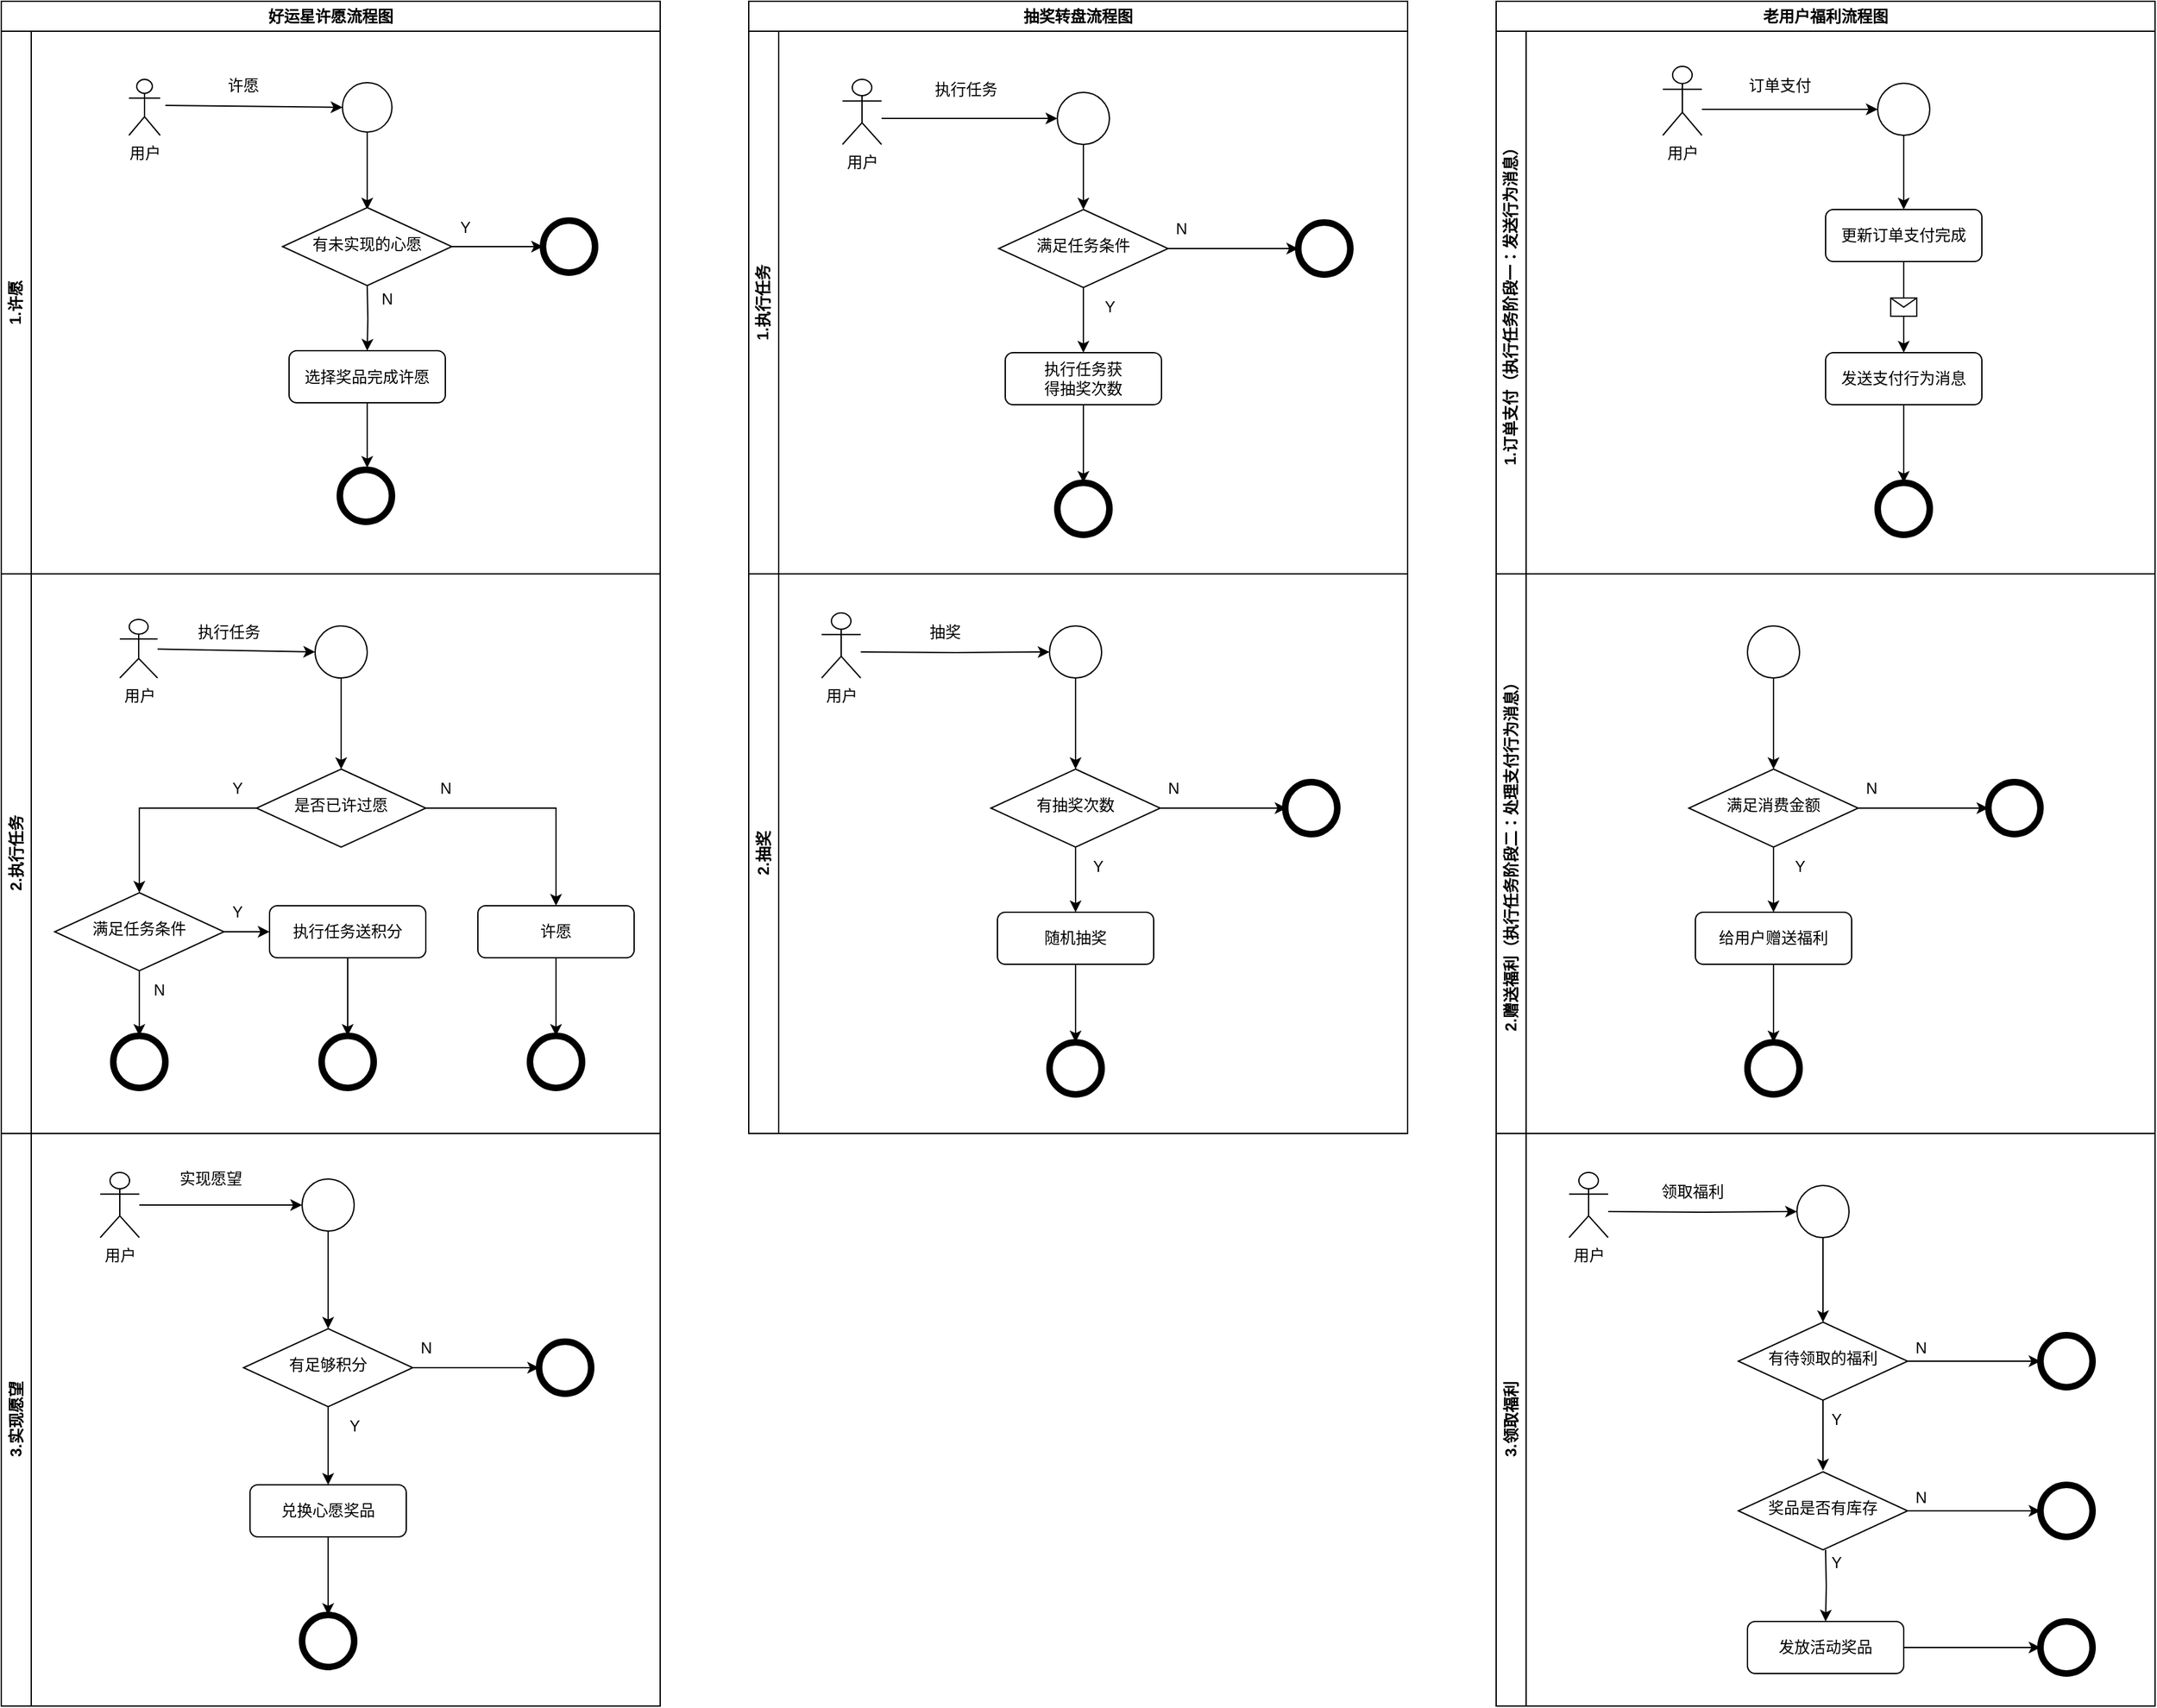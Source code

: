 <mxfile version="20.8.16" type="device"><diagram id="C5RBs43oDa-KdzZeNtuy" name="Page-1"><mxGraphModel dx="1104" dy="516" grid="1" gridSize="10" guides="1" tooltips="1" connect="1" arrows="1" fold="1" page="1" pageScale="1" pageWidth="827" pageHeight="1169" math="0" shadow="0"><root><mxCell id="WIyWlLk6GJQsqaUBKTNV-0"/><mxCell id="WIyWlLk6GJQsqaUBKTNV-1" parent="WIyWlLk6GJQsqaUBKTNV-0"/><mxCell id="sejodscWhab1uIIsmsJf-32" value="好运星许愿流程图" style="swimlane;whiteSpace=wrap;html=1;" parent="WIyWlLk6GJQsqaUBKTNV-1" vertex="1"><mxGeometry x="414" width="506" height="1310" as="geometry"/></mxCell><mxCell id="sejodscWhab1uIIsmsJf-33" value="1.许愿" style="swimlane;horizontal=0;whiteSpace=wrap;html=1;" parent="sejodscWhab1uIIsmsJf-32" vertex="1"><mxGeometry y="23" width="506" height="417" as="geometry"/></mxCell><mxCell id="sejodscWhab1uIIsmsJf-0" value="用户" style="shape=umlActor;verticalLabelPosition=bottom;verticalAlign=top;html=1;outlineConnect=0;" parent="sejodscWhab1uIIsmsJf-33" vertex="1"><mxGeometry x="98" y="37" width="24" height="43" as="geometry"/></mxCell><mxCell id="sejodscWhab1uIIsmsJf-10" value="" style="rounded=0;orthogonalLoop=1;jettySize=auto;html=1;entryX=0;entryY=0.5;entryDx=0;entryDy=0;" parent="sejodscWhab1uIIsmsJf-33" target="jD0Op7w2RSoxqqkzYrY1-1" edge="1"><mxGeometry relative="1" as="geometry"><mxPoint x="126" y="57" as="sourcePoint"/><mxPoint x="196" y="107" as="targetPoint"/></mxGeometry></mxCell><mxCell id="sejodscWhab1uIIsmsJf-6" value="" style="edgeStyle=orthogonalEdgeStyle;rounded=0;orthogonalLoop=1;jettySize=auto;html=1;exitX=0.5;exitY=1;exitDx=0;exitDy=0;" parent="sejodscWhab1uIIsmsJf-33" source="jD0Op7w2RSoxqqkzYrY1-1" edge="1"><mxGeometry relative="1" as="geometry"><mxPoint x="281" y="137" as="targetPoint"/><mxPoint x="281" y="87" as="sourcePoint"/></mxGeometry></mxCell><mxCell id="sejodscWhab1uIIsmsJf-11" value="许愿" style="text;html=1;strokeColor=none;fillColor=none;align=center;verticalAlign=middle;whiteSpace=wrap;rounded=0;" parent="sejodscWhab1uIIsmsJf-33" vertex="1"><mxGeometry x="156" y="27" width="60" height="30" as="geometry"/></mxCell><mxCell id="sejodscWhab1uIIsmsJf-12" value="选择奖品完成许愿" style="rounded=1;whiteSpace=wrap;html=1;fontSize=12;glass=0;strokeWidth=1;shadow=0;" parent="sejodscWhab1uIIsmsJf-33" vertex="1"><mxGeometry x="221" y="245.5" width="120" height="40" as="geometry"/></mxCell><mxCell id="sejodscWhab1uIIsmsJf-13" value="" style="edgeStyle=orthogonalEdgeStyle;rounded=0;orthogonalLoop=1;jettySize=auto;html=1;" parent="sejodscWhab1uIIsmsJf-33" target="sejodscWhab1uIIsmsJf-12" edge="1"><mxGeometry relative="1" as="geometry"><mxPoint x="281" y="195.5" as="sourcePoint"/></mxGeometry></mxCell><mxCell id="sejodscWhab1uIIsmsJf-18" value="" style="edgeStyle=orthogonalEdgeStyle;rounded=0;orthogonalLoop=1;jettySize=auto;html=1;" parent="sejodscWhab1uIIsmsJf-33" source="sejodscWhab1uIIsmsJf-12" edge="1"><mxGeometry relative="1" as="geometry"><mxPoint x="281" y="335.5" as="targetPoint"/></mxGeometry></mxCell><mxCell id="sejodscWhab1uIIsmsJf-67" value="" style="edgeStyle=orthogonalEdgeStyle;rounded=0;orthogonalLoop=1;jettySize=auto;html=1;" parent="sejodscWhab1uIIsmsJf-33" source="sejodscWhab1uIIsmsJf-63" edge="1"><mxGeometry relative="1" as="geometry"><mxPoint x="416" y="165.5" as="targetPoint"/></mxGeometry></mxCell><mxCell id="sejodscWhab1uIIsmsJf-63" value="有未实现的心愿" style="rhombus;whiteSpace=wrap;html=1;shadow=0;fontFamily=Helvetica;fontSize=12;align=center;strokeWidth=1;spacing=6;spacingTop=-4;" parent="sejodscWhab1uIIsmsJf-33" vertex="1"><mxGeometry x="216" y="135.5" width="130" height="60" as="geometry"/></mxCell><mxCell id="sejodscWhab1uIIsmsJf-68" value="Y" style="text;html=1;align=center;verticalAlign=middle;resizable=0;points=[];autosize=1;strokeColor=none;fillColor=none;" parent="sejodscWhab1uIIsmsJf-33" vertex="1"><mxGeometry x="341" y="135.5" width="30" height="30" as="geometry"/></mxCell><mxCell id="jD0Op7w2RSoxqqkzYrY1-1" value="" style="shape=ellipse;html=1;dashed=0;whitespace=wrap;aspect=fixed;perimeter=ellipsePerimeter;" parent="sejodscWhab1uIIsmsJf-33" vertex="1"><mxGeometry x="262" y="39.5" width="38" height="38" as="geometry"/></mxCell><mxCell id="jD0Op7w2RSoxqqkzYrY1-2" value="" style="shape=ellipse;html=1;dashed=0;whitespace=wrap;aspect=fixed;strokeWidth=5;perimeter=ellipsePerimeter;" parent="sejodscWhab1uIIsmsJf-33" vertex="1"><mxGeometry x="416" y="145.5" width="40" height="40" as="geometry"/></mxCell><mxCell id="jD0Op7w2RSoxqqkzYrY1-3" value="" style="shape=ellipse;html=1;dashed=0;whitespace=wrap;aspect=fixed;strokeWidth=5;perimeter=ellipsePerimeter;" parent="sejodscWhab1uIIsmsJf-33" vertex="1"><mxGeometry x="260" y="337" width="40" height="40" as="geometry"/></mxCell><mxCell id="sejodscWhab1uIIsmsJf-34" value="2.执行任务" style="swimlane;horizontal=0;whiteSpace=wrap;html=1;" parent="sejodscWhab1uIIsmsJf-32" vertex="1"><mxGeometry y="440" width="506" height="430" as="geometry"/></mxCell><mxCell id="sejodscWhab1uIIsmsJf-167" value="" style="edgeStyle=orthogonalEdgeStyle;rounded=0;orthogonalLoop=1;jettySize=auto;html=1;entryX=0.5;entryY=0;entryDx=0;entryDy=0;" parent="sejodscWhab1uIIsmsJf-34" source="WIyWlLk6GJQsqaUBKTNV-7" target="jD0Op7w2RSoxqqkzYrY1-7" edge="1"><mxGeometry relative="1" as="geometry"><mxPoint x="266" y="350" as="targetPoint"/></mxGeometry></mxCell><mxCell id="WIyWlLk6GJQsqaUBKTNV-7" value="执行任务送积分" style="rounded=1;whiteSpace=wrap;html=1;fontSize=12;glass=0;strokeWidth=1;shadow=0;" parent="sejodscWhab1uIIsmsJf-34" vertex="1"><mxGeometry x="206" y="255" width="120" height="40" as="geometry"/></mxCell><mxCell id="sejodscWhab1uIIsmsJf-14" value="用户" style="shape=umlActor;verticalLabelPosition=bottom;verticalAlign=top;html=1;outlineConnect=0;" parent="sejodscWhab1uIIsmsJf-34" vertex="1"><mxGeometry x="91" y="35" width="29" height="45" as="geometry"/></mxCell><mxCell id="sejodscWhab1uIIsmsJf-20" value="" style="rounded=0;orthogonalLoop=1;jettySize=auto;html=1;entryX=0;entryY=0.5;entryDx=0;entryDy=0;" parent="sejodscWhab1uIIsmsJf-34" source="sejodscWhab1uIIsmsJf-14" target="jD0Op7w2RSoxqqkzYrY1-4" edge="1"><mxGeometry relative="1" as="geometry"><mxPoint x="56" y="60" as="sourcePoint"/><mxPoint x="156" y="100" as="targetPoint"/></mxGeometry></mxCell><mxCell id="sejodscWhab1uIIsmsJf-21" value="执行任务" style="text;html=1;strokeColor=none;fillColor=none;align=center;verticalAlign=middle;whiteSpace=wrap;rounded=0;" parent="sejodscWhab1uIIsmsJf-34" vertex="1"><mxGeometry x="120" y="30" width="110" height="30" as="geometry"/></mxCell><mxCell id="sejodscWhab1uIIsmsJf-24" value="" style="edgeStyle=orthogonalEdgeStyle;rounded=0;orthogonalLoop=1;jettySize=auto;html=1;exitX=0;exitY=0.5;exitDx=0;exitDy=0;" parent="sejodscWhab1uIIsmsJf-34" source="sejodscWhab1uIIsmsJf-22" target="sejodscWhab1uIIsmsJf-164" edge="1"><mxGeometry relative="1" as="geometry"><mxPoint x="106" y="210" as="sourcePoint"/></mxGeometry></mxCell><mxCell id="sejodscWhab1uIIsmsJf-22" value="是否已许过愿" style="rhombus;whiteSpace=wrap;html=1;shadow=0;fontFamily=Helvetica;fontSize=12;align=center;strokeWidth=1;spacing=6;spacingTop=-4;" parent="sejodscWhab1uIIsmsJf-34" vertex="1"><mxGeometry x="196" y="150" width="130" height="60" as="geometry"/></mxCell><mxCell id="sejodscWhab1uIIsmsJf-23" value="" style="edgeStyle=orthogonalEdgeStyle;rounded=0;orthogonalLoop=1;jettySize=auto;html=1;exitX=0.5;exitY=1;exitDx=0;exitDy=0;" parent="sejodscWhab1uIIsmsJf-34" source="jD0Op7w2RSoxqqkzYrY1-4" target="sejodscWhab1uIIsmsJf-22" edge="1"><mxGeometry relative="1" as="geometry"><mxPoint x="261" y="85" as="sourcePoint"/></mxGeometry></mxCell><mxCell id="sejodscWhab1uIIsmsJf-25" value="Y" style="text;html=1;align=center;verticalAlign=middle;resizable=0;points=[];autosize=1;strokeColor=none;fillColor=none;" parent="sejodscWhab1uIIsmsJf-34" vertex="1"><mxGeometry x="166" y="150" width="30" height="30" as="geometry"/></mxCell><mxCell id="sejodscWhab1uIIsmsJf-26" value="许愿" style="rounded=1;whiteSpace=wrap;html=1;fontSize=12;glass=0;strokeWidth=1;shadow=0;" parent="sejodscWhab1uIIsmsJf-34" vertex="1"><mxGeometry x="366" y="255" width="120" height="40" as="geometry"/></mxCell><mxCell id="sejodscWhab1uIIsmsJf-27" value="" style="edgeStyle=orthogonalEdgeStyle;rounded=0;orthogonalLoop=1;jettySize=auto;html=1;exitX=1;exitY=0.5;exitDx=0;exitDy=0;entryX=0.5;entryY=0;entryDx=0;entryDy=0;" parent="sejodscWhab1uIIsmsJf-34" source="sejodscWhab1uIIsmsJf-22" target="sejodscWhab1uIIsmsJf-26" edge="1"><mxGeometry relative="1" as="geometry"><Array as="points"><mxPoint x="426" y="180"/></Array></mxGeometry></mxCell><mxCell id="sejodscWhab1uIIsmsJf-28" value="N" style="text;html=1;align=center;verticalAlign=middle;resizable=0;points=[];autosize=1;strokeColor=none;fillColor=none;" parent="sejodscWhab1uIIsmsJf-34" vertex="1"><mxGeometry x="326" y="150" width="30" height="30" as="geometry"/></mxCell><mxCell id="sejodscWhab1uIIsmsJf-31" value="" style="edgeStyle=orthogonalEdgeStyle;rounded=0;orthogonalLoop=1;jettySize=auto;html=1;entryX=0.5;entryY=0;entryDx=0;entryDy=0;exitX=0.5;exitY=1;exitDx=0;exitDy=0;" parent="sejodscWhab1uIIsmsJf-34" source="sejodscWhab1uIIsmsJf-164" target="jD0Op7w2RSoxqqkzYrY1-6" edge="1"><mxGeometry relative="1" as="geometry"><Array as="points"/><mxPoint x="106" y="350" as="targetPoint"/></mxGeometry></mxCell><mxCell id="sejodscWhab1uIIsmsJf-46" value="" style="edgeStyle=orthogonalEdgeStyle;rounded=0;orthogonalLoop=1;jettySize=auto;html=1;exitX=0.5;exitY=1;exitDx=0;exitDy=0;entryX=0.5;entryY=0;entryDx=0;entryDy=0;" parent="sejodscWhab1uIIsmsJf-34" source="sejodscWhab1uIIsmsJf-26" target="jD0Op7w2RSoxqqkzYrY1-8" edge="1"><mxGeometry relative="1" as="geometry"><Array as="points"/><mxPoint x="426" y="350" as="targetPoint"/></mxGeometry></mxCell><mxCell id="sejodscWhab1uIIsmsJf-165" value="" style="edgeStyle=orthogonalEdgeStyle;rounded=0;orthogonalLoop=1;jettySize=auto;html=1;" parent="sejodscWhab1uIIsmsJf-34" source="sejodscWhab1uIIsmsJf-164" target="WIyWlLk6GJQsqaUBKTNV-7" edge="1"><mxGeometry relative="1" as="geometry"/></mxCell><mxCell id="sejodscWhab1uIIsmsJf-164" value="满足任务条件" style="rhombus;whiteSpace=wrap;html=1;shadow=0;fontFamily=Helvetica;fontSize=12;align=center;strokeWidth=1;spacing=6;spacingTop=-4;" parent="sejodscWhab1uIIsmsJf-34" vertex="1"><mxGeometry x="41" y="245" width="130" height="60" as="geometry"/></mxCell><mxCell id="sejodscWhab1uIIsmsJf-168" value="N" style="text;html=1;align=center;verticalAlign=middle;resizable=0;points=[];autosize=1;strokeColor=none;fillColor=none;" parent="sejodscWhab1uIIsmsJf-34" vertex="1"><mxGeometry x="106" y="305" width="30" height="30" as="geometry"/></mxCell><mxCell id="sejodscWhab1uIIsmsJf-169" value="Y" style="text;html=1;align=center;verticalAlign=middle;resizable=0;points=[];autosize=1;strokeColor=none;fillColor=none;" parent="sejodscWhab1uIIsmsJf-34" vertex="1"><mxGeometry x="166" y="245" width="30" height="30" as="geometry"/></mxCell><mxCell id="jD0Op7w2RSoxqqkzYrY1-4" value="" style="shape=ellipse;html=1;dashed=0;whitespace=wrap;aspect=fixed;perimeter=ellipsePerimeter;" parent="sejodscWhab1uIIsmsJf-34" vertex="1"><mxGeometry x="241" y="40" width="40" height="40" as="geometry"/></mxCell><mxCell id="jD0Op7w2RSoxqqkzYrY1-6" value="" style="shape=ellipse;html=1;dashed=0;whitespace=wrap;aspect=fixed;strokeWidth=5;perimeter=ellipsePerimeter;" parent="sejodscWhab1uIIsmsJf-34" vertex="1"><mxGeometry x="86" y="355" width="40" height="40" as="geometry"/></mxCell><mxCell id="jD0Op7w2RSoxqqkzYrY1-7" value="" style="shape=ellipse;html=1;dashed=0;whitespace=wrap;aspect=fixed;strokeWidth=5;perimeter=ellipsePerimeter;" parent="sejodscWhab1uIIsmsJf-34" vertex="1"><mxGeometry x="246" y="355" width="40" height="40" as="geometry"/></mxCell><mxCell id="jD0Op7w2RSoxqqkzYrY1-8" value="" style="shape=ellipse;html=1;dashed=0;whitespace=wrap;aspect=fixed;strokeWidth=5;perimeter=ellipsePerimeter;" parent="sejodscWhab1uIIsmsJf-34" vertex="1"><mxGeometry x="406" y="355" width="40" height="40" as="geometry"/></mxCell><mxCell id="sejodscWhab1uIIsmsJf-47" value="3.实现愿望" style="swimlane;horizontal=0;whiteSpace=wrap;html=1;" parent="sejodscWhab1uIIsmsJf-32" vertex="1"><mxGeometry y="870" width="506" height="440" as="geometry"/></mxCell><mxCell id="sejodscWhab1uIIsmsJf-48" value="兑换心愿奖品" style="rounded=1;whiteSpace=wrap;html=1;fontSize=12;glass=0;strokeWidth=1;shadow=0;" parent="sejodscWhab1uIIsmsJf-47" vertex="1"><mxGeometry x="191" y="270" width="120" height="40" as="geometry"/></mxCell><mxCell id="sejodscWhab1uIIsmsJf-49" value="用户" style="shape=umlActor;verticalLabelPosition=bottom;verticalAlign=top;html=1;outlineConnect=0;" parent="sejodscWhab1uIIsmsJf-47" vertex="1"><mxGeometry x="76" y="30" width="30" height="50" as="geometry"/></mxCell><mxCell id="sejodscWhab1uIIsmsJf-51" value="" style="rounded=0;orthogonalLoop=1;jettySize=auto;html=1;entryX=0;entryY=0.5;entryDx=0;entryDy=0;" parent="sejodscWhab1uIIsmsJf-47" source="sejodscWhab1uIIsmsJf-49" target="jD0Op7w2RSoxqqkzYrY1-9" edge="1"><mxGeometry relative="1" as="geometry"><mxPoint x="106" y="65" as="sourcePoint"/><mxPoint x="226" y="60" as="targetPoint"/></mxGeometry></mxCell><mxCell id="sejodscWhab1uIIsmsJf-52" value="实现愿望" style="text;html=1;strokeColor=none;fillColor=none;align=center;verticalAlign=middle;whiteSpace=wrap;rounded=0;" parent="sejodscWhab1uIIsmsJf-47" vertex="1"><mxGeometry x="106" y="20" width="110" height="30" as="geometry"/></mxCell><mxCell id="sejodscWhab1uIIsmsJf-53" value="" style="edgeStyle=orthogonalEdgeStyle;rounded=0;orthogonalLoop=1;jettySize=auto;html=1;" parent="sejodscWhab1uIIsmsJf-47" source="sejodscWhab1uIIsmsJf-54" target="sejodscWhab1uIIsmsJf-48" edge="1"><mxGeometry relative="1" as="geometry"/></mxCell><mxCell id="sejodscWhab1uIIsmsJf-54" value="有足够积分" style="rhombus;whiteSpace=wrap;html=1;shadow=0;fontFamily=Helvetica;fontSize=12;align=center;strokeWidth=1;spacing=6;spacingTop=-4;" parent="sejodscWhab1uIIsmsJf-47" vertex="1"><mxGeometry x="186" y="150" width="130" height="60" as="geometry"/></mxCell><mxCell id="sejodscWhab1uIIsmsJf-55" value="" style="edgeStyle=orthogonalEdgeStyle;rounded=0;orthogonalLoop=1;jettySize=auto;html=1;exitX=0.5;exitY=1;exitDx=0;exitDy=0;" parent="sejodscWhab1uIIsmsJf-47" source="jD0Op7w2RSoxqqkzYrY1-9" target="sejodscWhab1uIIsmsJf-54" edge="1"><mxGeometry relative="1" as="geometry"><mxPoint x="251" y="85" as="sourcePoint"/></mxGeometry></mxCell><mxCell id="sejodscWhab1uIIsmsJf-56" value="Y" style="text;html=1;align=center;verticalAlign=middle;resizable=0;points=[];autosize=1;strokeColor=none;fillColor=none;" parent="sejodscWhab1uIIsmsJf-47" vertex="1"><mxGeometry x="256" y="210" width="30" height="30" as="geometry"/></mxCell><mxCell id="sejodscWhab1uIIsmsJf-58" value="" style="edgeStyle=orthogonalEdgeStyle;rounded=0;orthogonalLoop=1;jettySize=auto;html=1;exitX=1;exitY=0.5;exitDx=0;exitDy=0;entryX=0;entryY=0.5;entryDx=0;entryDy=0;" parent="sejodscWhab1uIIsmsJf-47" source="sejodscWhab1uIIsmsJf-54" edge="1"><mxGeometry relative="1" as="geometry"><mxPoint x="413" y="180" as="targetPoint"/><Array as="points"/></mxGeometry></mxCell><mxCell id="sejodscWhab1uIIsmsJf-59" value="N" style="text;html=1;align=center;verticalAlign=middle;resizable=0;points=[];autosize=1;strokeColor=none;fillColor=none;" parent="sejodscWhab1uIIsmsJf-47" vertex="1"><mxGeometry x="311" y="150" width="30" height="30" as="geometry"/></mxCell><mxCell id="sejodscWhab1uIIsmsJf-61" value="" style="edgeStyle=orthogonalEdgeStyle;rounded=0;orthogonalLoop=1;jettySize=auto;html=1;exitX=0.5;exitY=1;exitDx=0;exitDy=0;" parent="sejodscWhab1uIIsmsJf-47" source="sejodscWhab1uIIsmsJf-48" edge="1"><mxGeometry relative="1" as="geometry"><Array as="points"/><mxPoint x="251" y="370" as="targetPoint"/></mxGeometry></mxCell><mxCell id="jD0Op7w2RSoxqqkzYrY1-9" value="" style="shape=ellipse;html=1;dashed=0;whitespace=wrap;aspect=fixed;perimeter=ellipsePerimeter;" parent="sejodscWhab1uIIsmsJf-47" vertex="1"><mxGeometry x="231" y="35" width="40" height="40" as="geometry"/></mxCell><mxCell id="jD0Op7w2RSoxqqkzYrY1-10" style="edgeStyle=none;rounded=0;orthogonalLoop=1;jettySize=auto;html=1;entryX=0;entryY=0.5;entryDx=0;entryDy=0;" parent="sejodscWhab1uIIsmsJf-47" source="jD0Op7w2RSoxqqkzYrY1-9" target="jD0Op7w2RSoxqqkzYrY1-9" edge="1"><mxGeometry relative="1" as="geometry"/></mxCell><mxCell id="jD0Op7w2RSoxqqkzYrY1-11" value="" style="shape=ellipse;html=1;dashed=0;whitespace=wrap;aspect=fixed;strokeWidth=5;perimeter=ellipsePerimeter;" parent="sejodscWhab1uIIsmsJf-47" vertex="1"><mxGeometry x="231" y="370" width="40" height="40" as="geometry"/></mxCell><mxCell id="jD0Op7w2RSoxqqkzYrY1-12" value="" style="shape=ellipse;html=1;dashed=0;whitespace=wrap;aspect=fixed;strokeWidth=5;perimeter=ellipsePerimeter;" parent="sejodscWhab1uIIsmsJf-47" vertex="1"><mxGeometry x="413" y="160" width="40" height="40" as="geometry"/></mxCell><mxCell id="sejodscWhab1uIIsmsJf-64" value="N" style="text;html=1;align=center;verticalAlign=middle;resizable=0;points=[];autosize=1;strokeColor=none;fillColor=none;" parent="WIyWlLk6GJQsqaUBKTNV-1" vertex="1"><mxGeometry x="695" y="213.5" width="30" height="30" as="geometry"/></mxCell><mxCell id="sejodscWhab1uIIsmsJf-70" value="抽奖转盘流程图" style="swimlane;whiteSpace=wrap;html=1;" parent="WIyWlLk6GJQsqaUBKTNV-1" vertex="1"><mxGeometry x="988" width="506" height="870" as="geometry"/></mxCell><mxCell id="sejodscWhab1uIIsmsJf-85" value="1.执行任务" style="swimlane;horizontal=0;whiteSpace=wrap;html=1;" parent="sejodscWhab1uIIsmsJf-70" vertex="1"><mxGeometry y="23" width="506" height="417" as="geometry"/></mxCell><mxCell id="sejodscWhab1uIIsmsJf-86" value="执行任务获&lt;br&gt;得抽奖次数" style="rounded=1;whiteSpace=wrap;html=1;fontSize=12;glass=0;strokeWidth=1;shadow=0;" parent="sejodscWhab1uIIsmsJf-85" vertex="1"><mxGeometry x="197" y="247" width="120" height="40" as="geometry"/></mxCell><mxCell id="sejodscWhab1uIIsmsJf-87" value="用户" style="shape=umlActor;verticalLabelPosition=bottom;verticalAlign=top;html=1;outlineConnect=0;" parent="sejodscWhab1uIIsmsJf-85" vertex="1"><mxGeometry x="72" y="37" width="30" height="50" as="geometry"/></mxCell><mxCell id="sejodscWhab1uIIsmsJf-89" value="" style="rounded=0;orthogonalLoop=1;jettySize=auto;html=1;entryX=0;entryY=0.5;entryDx=0;entryDy=0;" parent="sejodscWhab1uIIsmsJf-85" target="jD0Op7w2RSoxqqkzYrY1-13" edge="1"><mxGeometry relative="1" as="geometry"><mxPoint x="102" y="67" as="sourcePoint"/><mxPoint x="232" y="65" as="targetPoint"/></mxGeometry></mxCell><mxCell id="sejodscWhab1uIIsmsJf-90" value="执行任务" style="text;html=1;strokeColor=none;fillColor=none;align=center;verticalAlign=middle;whiteSpace=wrap;rounded=0;" parent="sejodscWhab1uIIsmsJf-85" vertex="1"><mxGeometry x="112" y="30" width="110" height="30" as="geometry"/></mxCell><mxCell id="sejodscWhab1uIIsmsJf-91" value="" style="edgeStyle=orthogonalEdgeStyle;rounded=0;orthogonalLoop=1;jettySize=auto;html=1;" parent="sejodscWhab1uIIsmsJf-85" source="sejodscWhab1uIIsmsJf-92" target="sejodscWhab1uIIsmsJf-86" edge="1"><mxGeometry relative="1" as="geometry"/></mxCell><mxCell id="sejodscWhab1uIIsmsJf-92" value="满足任务条件" style="rhombus;whiteSpace=wrap;html=1;shadow=0;fontFamily=Helvetica;fontSize=12;align=center;strokeWidth=1;spacing=6;spacingTop=-4;" parent="sejodscWhab1uIIsmsJf-85" vertex="1"><mxGeometry x="192" y="137" width="130" height="60" as="geometry"/></mxCell><mxCell id="sejodscWhab1uIIsmsJf-93" value="" style="edgeStyle=orthogonalEdgeStyle;rounded=0;orthogonalLoop=1;jettySize=auto;html=1;exitX=0.5;exitY=1;exitDx=0;exitDy=0;" parent="sejodscWhab1uIIsmsJf-85" source="jD0Op7w2RSoxqqkzYrY1-13" target="sejodscWhab1uIIsmsJf-92" edge="1"><mxGeometry relative="1" as="geometry"><mxPoint x="257" y="90" as="sourcePoint"/></mxGeometry></mxCell><mxCell id="sejodscWhab1uIIsmsJf-94" value="Y" style="text;html=1;align=center;verticalAlign=middle;resizable=0;points=[];autosize=1;strokeColor=none;fillColor=none;" parent="sejodscWhab1uIIsmsJf-85" vertex="1"><mxGeometry x="262" y="197" width="30" height="30" as="geometry"/></mxCell><mxCell id="sejodscWhab1uIIsmsJf-96" value="" style="edgeStyle=orthogonalEdgeStyle;rounded=0;orthogonalLoop=1;jettySize=auto;html=1;exitX=1;exitY=0.5;exitDx=0;exitDy=0;entryX=0;entryY=0.5;entryDx=0;entryDy=0;" parent="sejodscWhab1uIIsmsJf-85" source="sejodscWhab1uIIsmsJf-92" target="jD0Op7w2RSoxqqkzYrY1-14" edge="1"><mxGeometry relative="1" as="geometry"><mxPoint x="417" y="167" as="targetPoint"/><Array as="points"/></mxGeometry></mxCell><mxCell id="sejodscWhab1uIIsmsJf-97" value="N" style="text;html=1;align=center;verticalAlign=middle;resizable=0;points=[];autosize=1;strokeColor=none;fillColor=none;" parent="sejodscWhab1uIIsmsJf-85" vertex="1"><mxGeometry x="317" y="137" width="30" height="30" as="geometry"/></mxCell><mxCell id="sejodscWhab1uIIsmsJf-99" value="" style="edgeStyle=orthogonalEdgeStyle;rounded=0;orthogonalLoop=1;jettySize=auto;html=1;entryX=0.5;entryY=0;entryDx=0;entryDy=0;exitX=0.5;exitY=1;exitDx=0;exitDy=0;" parent="sejodscWhab1uIIsmsJf-85" source="sejodscWhab1uIIsmsJf-86" target="jD0Op7w2RSoxqqkzYrY1-15" edge="1"><mxGeometry relative="1" as="geometry"><Array as="points"/><mxPoint x="257" y="337" as="targetPoint"/></mxGeometry></mxCell><mxCell id="jD0Op7w2RSoxqqkzYrY1-13" value="" style="shape=ellipse;html=1;dashed=0;whitespace=wrap;aspect=fixed;perimeter=ellipsePerimeter;" parent="sejodscWhab1uIIsmsJf-85" vertex="1"><mxGeometry x="237" y="47" width="40" height="40" as="geometry"/></mxCell><mxCell id="jD0Op7w2RSoxqqkzYrY1-14" value="" style="shape=ellipse;html=1;dashed=0;whitespace=wrap;aspect=fixed;strokeWidth=5;perimeter=ellipsePerimeter;" parent="sejodscWhab1uIIsmsJf-85" vertex="1"><mxGeometry x="422" y="147" width="40" height="40" as="geometry"/></mxCell><mxCell id="jD0Op7w2RSoxqqkzYrY1-15" value="" style="shape=ellipse;html=1;dashed=0;whitespace=wrap;aspect=fixed;strokeWidth=5;perimeter=ellipsePerimeter;" parent="sejodscWhab1uIIsmsJf-85" vertex="1"><mxGeometry x="237" y="347" width="40" height="40" as="geometry"/></mxCell><mxCell id="sejodscWhab1uIIsmsJf-102" value="2.抽奖" style="swimlane;horizontal=0;whiteSpace=wrap;html=1;" parent="sejodscWhab1uIIsmsJf-70" vertex="1"><mxGeometry y="440" width="506" height="430" as="geometry"/></mxCell><mxCell id="sejodscWhab1uIIsmsJf-103" value="随机抽奖" style="rounded=1;whiteSpace=wrap;html=1;fontSize=12;glass=0;strokeWidth=1;shadow=0;" parent="sejodscWhab1uIIsmsJf-102" vertex="1"><mxGeometry x="191" y="260" width="120" height="40" as="geometry"/></mxCell><mxCell id="sejodscWhab1uIIsmsJf-104" value="用户" style="shape=umlActor;verticalLabelPosition=bottom;verticalAlign=top;html=1;outlineConnect=0;" parent="sejodscWhab1uIIsmsJf-102" vertex="1"><mxGeometry x="56" y="30" width="30" height="50" as="geometry"/></mxCell><mxCell id="sejodscWhab1uIIsmsJf-106" value="" style="edgeStyle=orthogonalEdgeStyle;rounded=0;orthogonalLoop=1;jettySize=auto;html=1;entryX=0;entryY=0.5;entryDx=0;entryDy=0;" parent="sejodscWhab1uIIsmsJf-102" target="jD0Op7w2RSoxqqkzYrY1-16" edge="1"><mxGeometry relative="1" as="geometry"><mxPoint x="86" y="60" as="sourcePoint"/><Array as="points"/><mxPoint x="226.505" y="60" as="targetPoint"/></mxGeometry></mxCell><mxCell id="sejodscWhab1uIIsmsJf-107" value="抽奖" style="text;html=1;strokeColor=none;fillColor=none;align=center;verticalAlign=middle;whiteSpace=wrap;rounded=0;" parent="sejodscWhab1uIIsmsJf-102" vertex="1"><mxGeometry x="96" y="30" width="110" height="30" as="geometry"/></mxCell><mxCell id="sejodscWhab1uIIsmsJf-108" value="" style="edgeStyle=orthogonalEdgeStyle;rounded=0;orthogonalLoop=1;jettySize=auto;html=1;" parent="sejodscWhab1uIIsmsJf-102" source="sejodscWhab1uIIsmsJf-109" target="sejodscWhab1uIIsmsJf-103" edge="1"><mxGeometry relative="1" as="geometry"/></mxCell><mxCell id="sejodscWhab1uIIsmsJf-109" value="有抽奖次数" style="rhombus;whiteSpace=wrap;html=1;shadow=0;fontFamily=Helvetica;fontSize=12;align=center;strokeWidth=1;spacing=6;spacingTop=-4;" parent="sejodscWhab1uIIsmsJf-102" vertex="1"><mxGeometry x="186" y="150" width="130" height="60" as="geometry"/></mxCell><mxCell id="sejodscWhab1uIIsmsJf-110" value="" style="edgeStyle=orthogonalEdgeStyle;rounded=0;orthogonalLoop=1;jettySize=auto;html=1;exitX=0.5;exitY=1;exitDx=0;exitDy=0;" parent="sejodscWhab1uIIsmsJf-102" source="jD0Op7w2RSoxqqkzYrY1-16" target="sejodscWhab1uIIsmsJf-109" edge="1"><mxGeometry relative="1" as="geometry"><mxPoint x="251" y="90" as="sourcePoint"/></mxGeometry></mxCell><mxCell id="sejodscWhab1uIIsmsJf-111" value="Y" style="text;html=1;align=center;verticalAlign=middle;resizable=0;points=[];autosize=1;strokeColor=none;fillColor=none;" parent="sejodscWhab1uIIsmsJf-102" vertex="1"><mxGeometry x="253" y="210" width="30" height="30" as="geometry"/></mxCell><mxCell id="sejodscWhab1uIIsmsJf-112" value="" style="edgeStyle=orthogonalEdgeStyle;rounded=0;orthogonalLoop=1;jettySize=auto;html=1;exitX=1;exitY=0.5;exitDx=0;exitDy=0;entryX=0;entryY=0.5;entryDx=0;entryDy=0;" parent="sejodscWhab1uIIsmsJf-102" source="sejodscWhab1uIIsmsJf-109" edge="1"><mxGeometry relative="1" as="geometry"><mxPoint x="413" y="180" as="targetPoint"/><Array as="points"/></mxGeometry></mxCell><mxCell id="sejodscWhab1uIIsmsJf-113" value="N" style="text;html=1;align=center;verticalAlign=middle;resizable=0;points=[];autosize=1;strokeColor=none;fillColor=none;" parent="sejodscWhab1uIIsmsJf-102" vertex="1"><mxGeometry x="311" y="150" width="30" height="30" as="geometry"/></mxCell><mxCell id="sejodscWhab1uIIsmsJf-115" value="" style="edgeStyle=orthogonalEdgeStyle;rounded=0;orthogonalLoop=1;jettySize=auto;html=1;exitX=0.5;exitY=1;exitDx=0;exitDy=0;entryX=0.5;entryY=0;entryDx=0;entryDy=0;" parent="sejodscWhab1uIIsmsJf-102" source="sejodscWhab1uIIsmsJf-103" target="jD0Op7w2RSoxqqkzYrY1-18" edge="1"><mxGeometry relative="1" as="geometry"><Array as="points"/><mxPoint x="251" y="350" as="targetPoint"/></mxGeometry></mxCell><mxCell id="jD0Op7w2RSoxqqkzYrY1-16" value="" style="shape=ellipse;html=1;dashed=0;whitespace=wrap;aspect=fixed;perimeter=ellipsePerimeter;" parent="sejodscWhab1uIIsmsJf-102" vertex="1"><mxGeometry x="231" y="40" width="40" height="40" as="geometry"/></mxCell><mxCell id="jD0Op7w2RSoxqqkzYrY1-17" value="" style="shape=ellipse;html=1;dashed=0;whitespace=wrap;aspect=fixed;strokeWidth=5;perimeter=ellipsePerimeter;" parent="sejodscWhab1uIIsmsJf-102" vertex="1"><mxGeometry x="412" y="160" width="40" height="40" as="geometry"/></mxCell><mxCell id="jD0Op7w2RSoxqqkzYrY1-18" value="" style="shape=ellipse;html=1;dashed=0;whitespace=wrap;aspect=fixed;strokeWidth=5;perimeter=ellipsePerimeter;" parent="sejodscWhab1uIIsmsJf-102" vertex="1"><mxGeometry x="231" y="360" width="40" height="40" as="geometry"/></mxCell><mxCell id="sejodscWhab1uIIsmsJf-117" value="老用户福利流程图" style="swimlane;whiteSpace=wrap;html=1;" parent="WIyWlLk6GJQsqaUBKTNV-1" vertex="1"><mxGeometry x="1562" width="506" height="1310" as="geometry"/></mxCell><mxCell id="sejodscWhab1uIIsmsJf-118" value="1.订单支付（执行任务阶段一：发送行为消息）" style="swimlane;horizontal=0;whiteSpace=wrap;html=1;" parent="sejodscWhab1uIIsmsJf-117" vertex="1"><mxGeometry y="23" width="506" height="417" as="geometry"/></mxCell><mxCell id="sejodscWhab1uIIsmsJf-119" value="用户" style="shape=umlActor;verticalLabelPosition=bottom;verticalAlign=top;html=1;outlineConnect=0;" parent="sejodscWhab1uIIsmsJf-118" vertex="1"><mxGeometry x="128" y="27" width="30" height="53" as="geometry"/></mxCell><mxCell id="sejodscWhab1uIIsmsJf-121" value="" style="rounded=0;orthogonalLoop=1;jettySize=auto;html=1;entryX=0;entryY=0.5;entryDx=0;entryDy=0;" parent="sejodscWhab1uIIsmsJf-118" target="jD0Op7w2RSoxqqkzYrY1-19" edge="1"><mxGeometry relative="1" as="geometry"><mxPoint x="158" y="60" as="sourcePoint"/><mxPoint x="288.505" y="57" as="targetPoint"/></mxGeometry></mxCell><mxCell id="sejodscWhab1uIIsmsJf-122" value="" style="edgeStyle=orthogonalEdgeStyle;rounded=0;orthogonalLoop=1;jettySize=auto;html=1;exitX=0.5;exitY=1;exitDx=0;exitDy=0;" parent="sejodscWhab1uIIsmsJf-118" source="jD0Op7w2RSoxqqkzYrY1-19" edge="1"><mxGeometry relative="1" as="geometry"><mxPoint x="313" y="137" as="targetPoint"/><mxPoint x="313" y="87" as="sourcePoint"/></mxGeometry></mxCell><mxCell id="sejodscWhab1uIIsmsJf-123" value="订单支付" style="text;html=1;strokeColor=none;fillColor=none;align=center;verticalAlign=middle;whiteSpace=wrap;rounded=0;" parent="sejodscWhab1uIIsmsJf-118" vertex="1"><mxGeometry x="188" y="27" width="60" height="30" as="geometry"/></mxCell><mxCell id="sejodscWhab1uIIsmsJf-124" value="更新订单支付完成" style="rounded=1;whiteSpace=wrap;html=1;fontSize=12;glass=0;strokeWidth=1;shadow=0;" parent="sejodscWhab1uIIsmsJf-118" vertex="1"><mxGeometry x="253" y="137" width="120" height="40" as="geometry"/></mxCell><mxCell id="sejodscWhab1uIIsmsJf-173" value="" style="edgeStyle=orthogonalEdgeStyle;rounded=0;orthogonalLoop=1;jettySize=auto;html=1;entryX=0.5;entryY=0;entryDx=0;entryDy=0;" parent="sejodscWhab1uIIsmsJf-118" source="sejodscWhab1uIIsmsJf-172" target="jD0Op7w2RSoxqqkzYrY1-22" edge="1"><mxGeometry relative="1" as="geometry"><mxPoint x="313" y="335.5" as="targetPoint"/></mxGeometry></mxCell><mxCell id="sejodscWhab1uIIsmsJf-172" value="发送支付行为消息" style="rounded=1;whiteSpace=wrap;html=1;fontSize=12;glass=0;strokeWidth=1;shadow=0;" parent="sejodscWhab1uIIsmsJf-118" vertex="1"><mxGeometry x="253" y="247" width="120" height="40" as="geometry"/></mxCell><mxCell id="jD0Op7w2RSoxqqkzYrY1-19" value="" style="shape=ellipse;html=1;dashed=0;whitespace=wrap;aspect=fixed;perimeter=ellipsePerimeter;" parent="sejodscWhab1uIIsmsJf-118" vertex="1"><mxGeometry x="293" y="40" width="40" height="40" as="geometry"/></mxCell><mxCell id="jD0Op7w2RSoxqqkzYrY1-20" value="" style="endArrow=classic;html=1;rounded=0;exitX=0.5;exitY=1;exitDx=0;exitDy=0;entryX=0.5;entryY=0;entryDx=0;entryDy=0;" parent="sejodscWhab1uIIsmsJf-118" source="sejodscWhab1uIIsmsJf-124" target="sejodscWhab1uIIsmsJf-172" edge="1"><mxGeometry relative="1" as="geometry"><mxPoint x="618" y="220.5" as="sourcePoint"/><mxPoint x="718" y="220.5" as="targetPoint"/></mxGeometry></mxCell><mxCell id="jD0Op7w2RSoxqqkzYrY1-21" value="" style="shape=message;html=1;outlineConnect=0;" parent="jD0Op7w2RSoxqqkzYrY1-20" vertex="1"><mxGeometry width="20" height="14" relative="1" as="geometry"><mxPoint x="-10" y="-7" as="offset"/></mxGeometry></mxCell><mxCell id="jD0Op7w2RSoxqqkzYrY1-22" value="" style="shape=ellipse;html=1;dashed=0;whitespace=wrap;aspect=fixed;strokeWidth=5;perimeter=ellipsePerimeter;" parent="sejodscWhab1uIIsmsJf-118" vertex="1"><mxGeometry x="293" y="347" width="40" height="40" as="geometry"/></mxCell><mxCell id="sejodscWhab1uIIsmsJf-132" value="2.赠送福利（执行任务阶段二：处理支付行为消息）" style="swimlane;horizontal=0;whiteSpace=wrap;html=1;" parent="sejodscWhab1uIIsmsJf-117" vertex="1"><mxGeometry y="440" width="506" height="430" as="geometry"/></mxCell><mxCell id="sejodscWhab1uIIsmsJf-133" value="给用户赠送福利" style="rounded=1;whiteSpace=wrap;html=1;fontSize=12;glass=0;strokeWidth=1;shadow=0;" parent="sejodscWhab1uIIsmsJf-132" vertex="1"><mxGeometry x="153" y="260" width="120" height="40" as="geometry"/></mxCell><mxCell id="sejodscWhab1uIIsmsJf-138" value="" style="edgeStyle=orthogonalEdgeStyle;rounded=0;orthogonalLoop=1;jettySize=auto;html=1;" parent="sejodscWhab1uIIsmsJf-132" source="sejodscWhab1uIIsmsJf-139" target="sejodscWhab1uIIsmsJf-133" edge="1"><mxGeometry relative="1" as="geometry"/></mxCell><mxCell id="sejodscWhab1uIIsmsJf-139" value="满足消费金额" style="rhombus;whiteSpace=wrap;html=1;shadow=0;fontFamily=Helvetica;fontSize=12;align=center;strokeWidth=1;spacing=6;spacingTop=-4;" parent="sejodscWhab1uIIsmsJf-132" vertex="1"><mxGeometry x="148" y="150" width="130" height="60" as="geometry"/></mxCell><mxCell id="sejodscWhab1uIIsmsJf-140" value="" style="edgeStyle=orthogonalEdgeStyle;rounded=0;orthogonalLoop=1;jettySize=auto;html=1;exitX=0.5;exitY=1;exitDx=0;exitDy=0;" parent="sejodscWhab1uIIsmsJf-132" source="jD0Op7w2RSoxqqkzYrY1-23" target="sejodscWhab1uIIsmsJf-139" edge="1"><mxGeometry relative="1" as="geometry"><mxPoint x="213" y="90" as="sourcePoint"/></mxGeometry></mxCell><mxCell id="sejodscWhab1uIIsmsJf-141" value="Y" style="text;html=1;align=center;verticalAlign=middle;resizable=0;points=[];autosize=1;strokeColor=none;fillColor=none;" parent="sejodscWhab1uIIsmsJf-132" vertex="1"><mxGeometry x="218" y="210" width="30" height="30" as="geometry"/></mxCell><mxCell id="sejodscWhab1uIIsmsJf-143" value="" style="edgeStyle=orthogonalEdgeStyle;rounded=0;orthogonalLoop=1;jettySize=auto;html=1;exitX=1;exitY=0.5;exitDx=0;exitDy=0;entryX=0;entryY=0.5;entryDx=0;entryDy=0;" parent="sejodscWhab1uIIsmsJf-132" source="sejodscWhab1uIIsmsJf-139" target="jD0Op7w2RSoxqqkzYrY1-24" edge="1"><mxGeometry relative="1" as="geometry"><mxPoint x="373" y="180" as="targetPoint"/><Array as="points"/></mxGeometry></mxCell><mxCell id="sejodscWhab1uIIsmsJf-144" value="N" style="text;html=1;align=center;verticalAlign=middle;resizable=0;points=[];autosize=1;strokeColor=none;fillColor=none;" parent="sejodscWhab1uIIsmsJf-132" vertex="1"><mxGeometry x="273" y="150" width="30" height="30" as="geometry"/></mxCell><mxCell id="sejodscWhab1uIIsmsJf-146" value="" style="edgeStyle=orthogonalEdgeStyle;rounded=0;orthogonalLoop=1;jettySize=auto;html=1;entryX=0.5;entryY=0;entryDx=0;entryDy=0;exitX=0.5;exitY=1;exitDx=0;exitDy=0;" parent="sejodscWhab1uIIsmsJf-132" source="sejodscWhab1uIIsmsJf-133" target="jD0Op7w2RSoxqqkzYrY1-25" edge="1"><mxGeometry relative="1" as="geometry"><Array as="points"/><mxPoint x="213" y="350" as="targetPoint"/></mxGeometry></mxCell><mxCell id="jD0Op7w2RSoxqqkzYrY1-23" value="" style="shape=ellipse;html=1;dashed=0;whitespace=wrap;aspect=fixed;perimeter=ellipsePerimeter;" parent="sejodscWhab1uIIsmsJf-132" vertex="1"><mxGeometry x="193" y="40" width="40" height="40" as="geometry"/></mxCell><mxCell id="jD0Op7w2RSoxqqkzYrY1-24" value="" style="shape=ellipse;html=1;dashed=0;whitespace=wrap;aspect=fixed;strokeWidth=5;perimeter=ellipsePerimeter;" parent="sejodscWhab1uIIsmsJf-132" vertex="1"><mxGeometry x="378" y="160" width="40" height="40" as="geometry"/></mxCell><mxCell id="jD0Op7w2RSoxqqkzYrY1-25" value="" style="shape=ellipse;html=1;dashed=0;whitespace=wrap;aspect=fixed;strokeWidth=5;perimeter=ellipsePerimeter;" parent="sejodscWhab1uIIsmsJf-132" vertex="1"><mxGeometry x="193" y="360" width="40" height="40" as="geometry"/></mxCell><mxCell id="sejodscWhab1uIIsmsJf-149" value="3.领取福利" style="swimlane;horizontal=0;whiteSpace=wrap;html=1;" parent="sejodscWhab1uIIsmsJf-117" vertex="1"><mxGeometry y="870" width="506" height="440" as="geometry"/></mxCell><mxCell id="sejodscWhab1uIIsmsJf-151" value="用户" style="shape=umlActor;verticalLabelPosition=bottom;verticalAlign=top;html=1;outlineConnect=0;" parent="sejodscWhab1uIIsmsJf-149" vertex="1"><mxGeometry x="56" y="30" width="30" height="50" as="geometry"/></mxCell><mxCell id="sejodscWhab1uIIsmsJf-153" value="" style="edgeStyle=orthogonalEdgeStyle;rounded=0;orthogonalLoop=1;jettySize=auto;html=1;entryX=0;entryY=0.5;entryDx=0;entryDy=0;" parent="sejodscWhab1uIIsmsJf-149" target="jD0Op7w2RSoxqqkzYrY1-26" edge="1"><mxGeometry relative="1" as="geometry"><mxPoint x="86" y="60" as="sourcePoint"/><Array as="points"/><mxPoint x="226.505" y="60" as="targetPoint"/></mxGeometry></mxCell><mxCell id="sejodscWhab1uIIsmsJf-154" value="领取福利" style="text;html=1;strokeColor=none;fillColor=none;align=center;verticalAlign=middle;whiteSpace=wrap;rounded=0;" parent="sejodscWhab1uIIsmsJf-149" vertex="1"><mxGeometry x="96" y="30" width="110" height="30" as="geometry"/></mxCell><mxCell id="sejodscWhab1uIIsmsJf-155" value="" style="edgeStyle=orthogonalEdgeStyle;rounded=0;orthogonalLoop=1;jettySize=auto;html=1;" parent="sejodscWhab1uIIsmsJf-149" source="sejodscWhab1uIIsmsJf-156" edge="1"><mxGeometry relative="1" as="geometry"><mxPoint x="251" y="259" as="targetPoint"/></mxGeometry></mxCell><mxCell id="sejodscWhab1uIIsmsJf-156" value="有待领取的福利" style="rhombus;whiteSpace=wrap;html=1;shadow=0;fontFamily=Helvetica;fontSize=12;align=center;strokeWidth=1;spacing=6;spacingTop=-4;" parent="sejodscWhab1uIIsmsJf-149" vertex="1"><mxGeometry x="186" y="145" width="130" height="60" as="geometry"/></mxCell><mxCell id="sejodscWhab1uIIsmsJf-157" value="" style="edgeStyle=orthogonalEdgeStyle;rounded=0;orthogonalLoop=1;jettySize=auto;html=1;exitX=0.5;exitY=1;exitDx=0;exitDy=0;" parent="sejodscWhab1uIIsmsJf-149" source="jD0Op7w2RSoxqqkzYrY1-26" target="sejodscWhab1uIIsmsJf-156" edge="1"><mxGeometry relative="1" as="geometry"><mxPoint x="251" y="90" as="sourcePoint"/></mxGeometry></mxCell><mxCell id="sejodscWhab1uIIsmsJf-158" value="Y" style="text;html=1;align=center;verticalAlign=middle;resizable=0;points=[];autosize=1;strokeColor=none;fillColor=none;" parent="sejodscWhab1uIIsmsJf-149" vertex="1"><mxGeometry x="246" y="205" width="30" height="30" as="geometry"/></mxCell><mxCell id="sejodscWhab1uIIsmsJf-159" value="" style="edgeStyle=orthogonalEdgeStyle;rounded=0;orthogonalLoop=1;jettySize=auto;html=1;exitX=1;exitY=0.5;exitDx=0;exitDy=0;entryX=0;entryY=0.5;entryDx=0;entryDy=0;" parent="sejodscWhab1uIIsmsJf-149" source="sejodscWhab1uIIsmsJf-156" target="jD0Op7w2RSoxqqkzYrY1-27" edge="1"><mxGeometry relative="1" as="geometry"><mxPoint x="413" y="175" as="targetPoint"/><Array as="points"/></mxGeometry></mxCell><mxCell id="sejodscWhab1uIIsmsJf-160" value="N" style="text;html=1;align=center;verticalAlign=middle;resizable=0;points=[];autosize=1;strokeColor=none;fillColor=none;" parent="sejodscWhab1uIIsmsJf-149" vertex="1"><mxGeometry x="311" y="150" width="30" height="30" as="geometry"/></mxCell><mxCell id="sejodscWhab1uIIsmsJf-162" value="" style="edgeStyle=orthogonalEdgeStyle;rounded=0;orthogonalLoop=1;jettySize=auto;html=1;entryX=0.5;entryY=0;entryDx=0;entryDy=0;" parent="sejodscWhab1uIIsmsJf-149" target="sejodscWhab1uIIsmsJf-176" edge="1"><mxGeometry relative="1" as="geometry"><mxPoint x="253" y="320" as="sourcePoint"/><Array as="points"/></mxGeometry></mxCell><mxCell id="sejodscWhab1uIIsmsJf-175" value="奖品是否有库存" style="rhombus;whiteSpace=wrap;html=1;shadow=0;fontFamily=Helvetica;fontSize=12;align=center;strokeWidth=1;spacing=6;spacingTop=-4;" parent="sejodscWhab1uIIsmsJf-149" vertex="1"><mxGeometry x="186" y="260" width="130" height="60" as="geometry"/></mxCell><mxCell id="sejodscWhab1uIIsmsJf-198" value="" style="edgeStyle=orthogonalEdgeStyle;rounded=0;orthogonalLoop=1;jettySize=auto;html=1;entryX=0;entryY=0.5;entryDx=0;entryDy=0;" parent="sejodscWhab1uIIsmsJf-149" source="sejodscWhab1uIIsmsJf-176" target="jD0Op7w2RSoxqqkzYrY1-29" edge="1"><mxGeometry relative="1" as="geometry"><mxPoint x="408" y="395" as="targetPoint"/></mxGeometry></mxCell><mxCell id="sejodscWhab1uIIsmsJf-176" value="发放活动奖品" style="rounded=1;whiteSpace=wrap;html=1;fontSize=12;glass=0;strokeWidth=1;shadow=0;" parent="sejodscWhab1uIIsmsJf-149" vertex="1"><mxGeometry x="193" y="375" width="120" height="40" as="geometry"/></mxCell><mxCell id="sejodscWhab1uIIsmsJf-195" value="N" style="text;html=1;align=center;verticalAlign=middle;resizable=0;points=[];autosize=1;strokeColor=none;fillColor=none;" parent="sejodscWhab1uIIsmsJf-149" vertex="1"><mxGeometry x="311" y="265" width="30" height="30" as="geometry"/></mxCell><mxCell id="sejodscWhab1uIIsmsJf-196" value="" style="edgeStyle=orthogonalEdgeStyle;rounded=0;orthogonalLoop=1;jettySize=auto;html=1;exitX=1;exitY=0.5;exitDx=0;exitDy=0;entryX=0;entryY=0.5;entryDx=0;entryDy=0;" parent="sejodscWhab1uIIsmsJf-149" source="sejodscWhab1uIIsmsJf-175" target="jD0Op7w2RSoxqqkzYrY1-28" edge="1"><mxGeometry relative="1" as="geometry"><mxPoint x="1878" y="1045" as="sourcePoint"/><mxPoint x="413" y="290" as="targetPoint"/><Array as="points"/></mxGeometry></mxCell><mxCell id="sejodscWhab1uIIsmsJf-197" value="Y" style="text;html=1;align=center;verticalAlign=middle;resizable=0;points=[];autosize=1;strokeColor=none;fillColor=none;" parent="sejodscWhab1uIIsmsJf-149" vertex="1"><mxGeometry x="246" y="315" width="30" height="30" as="geometry"/></mxCell><mxCell id="jD0Op7w2RSoxqqkzYrY1-26" value="" style="shape=ellipse;html=1;dashed=0;whitespace=wrap;aspect=fixed;perimeter=ellipsePerimeter;" parent="sejodscWhab1uIIsmsJf-149" vertex="1"><mxGeometry x="231" y="40" width="40" height="40" as="geometry"/></mxCell><mxCell id="jD0Op7w2RSoxqqkzYrY1-27" value="" style="shape=ellipse;html=1;dashed=0;whitespace=wrap;aspect=fixed;strokeWidth=5;perimeter=ellipsePerimeter;" parent="sejodscWhab1uIIsmsJf-149" vertex="1"><mxGeometry x="418" y="155" width="40" height="40" as="geometry"/></mxCell><mxCell id="jD0Op7w2RSoxqqkzYrY1-28" value="" style="shape=ellipse;html=1;dashed=0;whitespace=wrap;aspect=fixed;strokeWidth=5;perimeter=ellipsePerimeter;" parent="sejodscWhab1uIIsmsJf-149" vertex="1"><mxGeometry x="418" y="270" width="40" height="40" as="geometry"/></mxCell><mxCell id="jD0Op7w2RSoxqqkzYrY1-29" value="" style="shape=ellipse;html=1;dashed=0;whitespace=wrap;aspect=fixed;strokeWidth=5;perimeter=ellipsePerimeter;" parent="sejodscWhab1uIIsmsJf-149" vertex="1"><mxGeometry x="418" y="375" width="40" height="40" as="geometry"/></mxCell></root></mxGraphModel></diagram></mxfile>